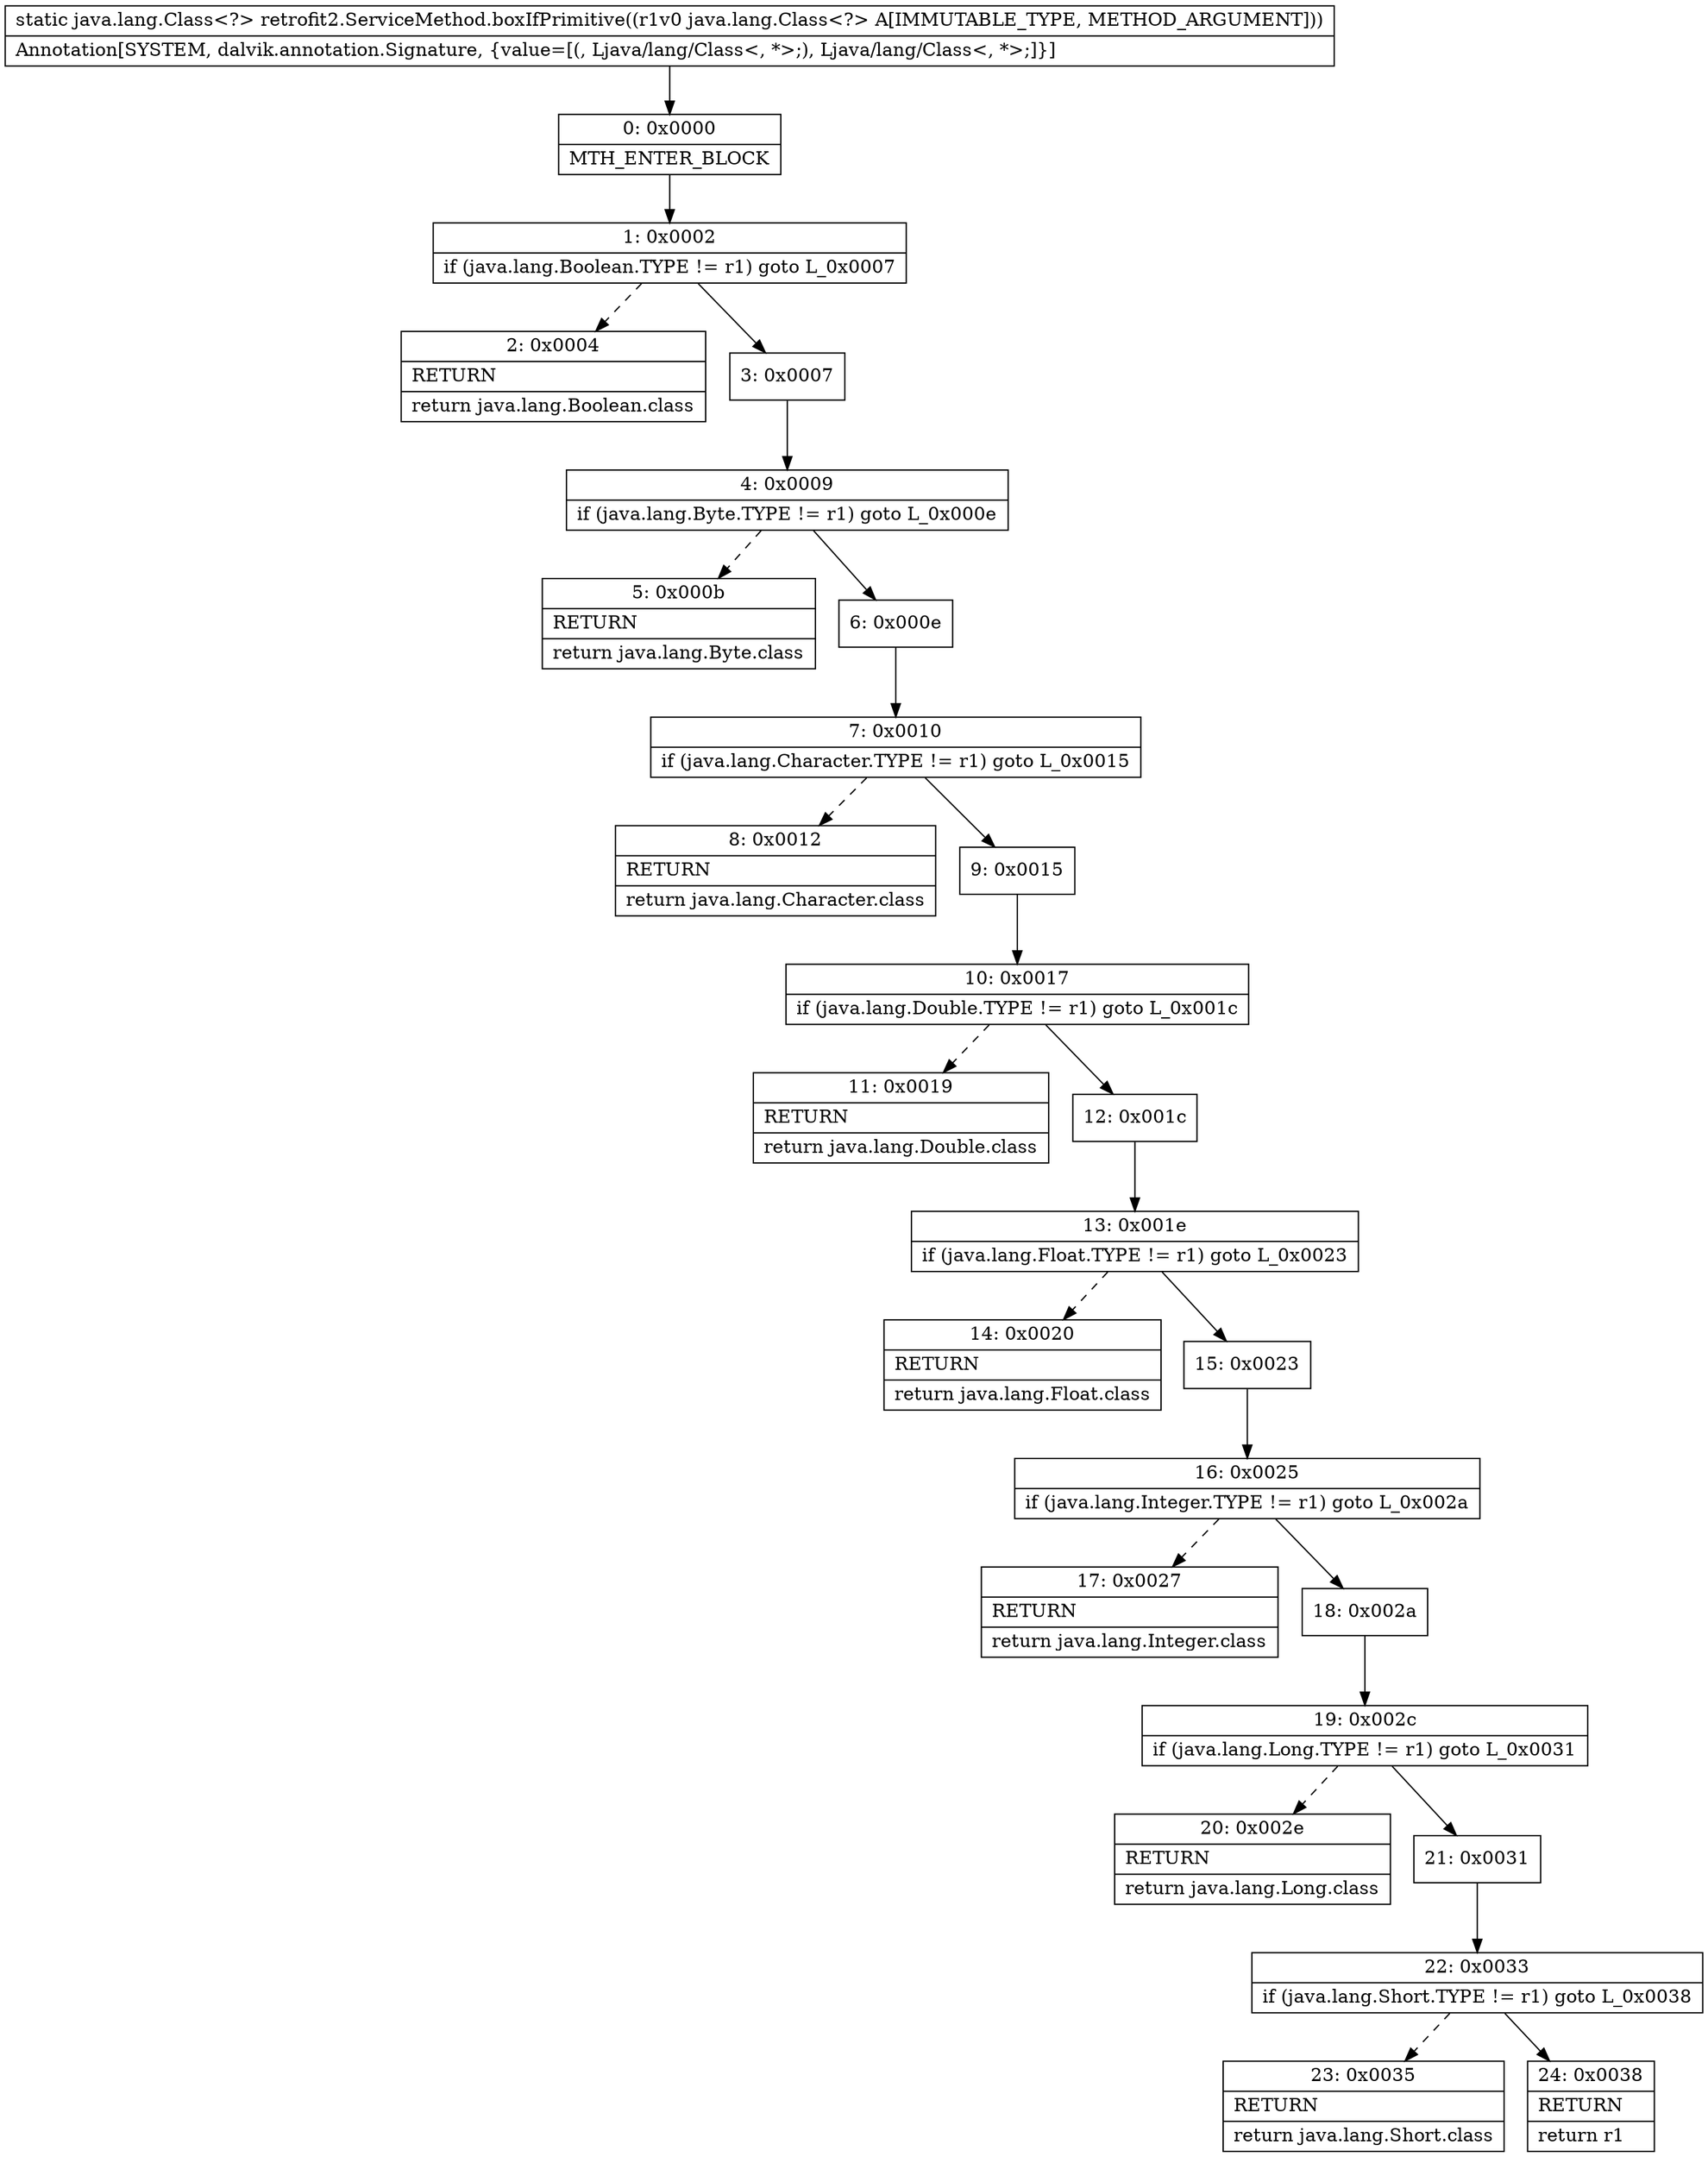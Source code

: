 digraph "CFG forretrofit2.ServiceMethod.boxIfPrimitive(Ljava\/lang\/Class;)Ljava\/lang\/Class;" {
Node_0 [shape=record,label="{0\:\ 0x0000|MTH_ENTER_BLOCK\l}"];
Node_1 [shape=record,label="{1\:\ 0x0002|if (java.lang.Boolean.TYPE != r1) goto L_0x0007\l}"];
Node_2 [shape=record,label="{2\:\ 0x0004|RETURN\l|return java.lang.Boolean.class\l}"];
Node_3 [shape=record,label="{3\:\ 0x0007}"];
Node_4 [shape=record,label="{4\:\ 0x0009|if (java.lang.Byte.TYPE != r1) goto L_0x000e\l}"];
Node_5 [shape=record,label="{5\:\ 0x000b|RETURN\l|return java.lang.Byte.class\l}"];
Node_6 [shape=record,label="{6\:\ 0x000e}"];
Node_7 [shape=record,label="{7\:\ 0x0010|if (java.lang.Character.TYPE != r1) goto L_0x0015\l}"];
Node_8 [shape=record,label="{8\:\ 0x0012|RETURN\l|return java.lang.Character.class\l}"];
Node_9 [shape=record,label="{9\:\ 0x0015}"];
Node_10 [shape=record,label="{10\:\ 0x0017|if (java.lang.Double.TYPE != r1) goto L_0x001c\l}"];
Node_11 [shape=record,label="{11\:\ 0x0019|RETURN\l|return java.lang.Double.class\l}"];
Node_12 [shape=record,label="{12\:\ 0x001c}"];
Node_13 [shape=record,label="{13\:\ 0x001e|if (java.lang.Float.TYPE != r1) goto L_0x0023\l}"];
Node_14 [shape=record,label="{14\:\ 0x0020|RETURN\l|return java.lang.Float.class\l}"];
Node_15 [shape=record,label="{15\:\ 0x0023}"];
Node_16 [shape=record,label="{16\:\ 0x0025|if (java.lang.Integer.TYPE != r1) goto L_0x002a\l}"];
Node_17 [shape=record,label="{17\:\ 0x0027|RETURN\l|return java.lang.Integer.class\l}"];
Node_18 [shape=record,label="{18\:\ 0x002a}"];
Node_19 [shape=record,label="{19\:\ 0x002c|if (java.lang.Long.TYPE != r1) goto L_0x0031\l}"];
Node_20 [shape=record,label="{20\:\ 0x002e|RETURN\l|return java.lang.Long.class\l}"];
Node_21 [shape=record,label="{21\:\ 0x0031}"];
Node_22 [shape=record,label="{22\:\ 0x0033|if (java.lang.Short.TYPE != r1) goto L_0x0038\l}"];
Node_23 [shape=record,label="{23\:\ 0x0035|RETURN\l|return java.lang.Short.class\l}"];
Node_24 [shape=record,label="{24\:\ 0x0038|RETURN\l|return r1\l}"];
MethodNode[shape=record,label="{static java.lang.Class\<?\> retrofit2.ServiceMethod.boxIfPrimitive((r1v0 java.lang.Class\<?\> A[IMMUTABLE_TYPE, METHOD_ARGUMENT]))  | Annotation[SYSTEM, dalvik.annotation.Signature, \{value=[(, Ljava\/lang\/Class\<, *\>;), Ljava\/lang\/Class\<, *\>;]\}]\l}"];
MethodNode -> Node_0;
Node_0 -> Node_1;
Node_1 -> Node_2[style=dashed];
Node_1 -> Node_3;
Node_3 -> Node_4;
Node_4 -> Node_5[style=dashed];
Node_4 -> Node_6;
Node_6 -> Node_7;
Node_7 -> Node_8[style=dashed];
Node_7 -> Node_9;
Node_9 -> Node_10;
Node_10 -> Node_11[style=dashed];
Node_10 -> Node_12;
Node_12 -> Node_13;
Node_13 -> Node_14[style=dashed];
Node_13 -> Node_15;
Node_15 -> Node_16;
Node_16 -> Node_17[style=dashed];
Node_16 -> Node_18;
Node_18 -> Node_19;
Node_19 -> Node_20[style=dashed];
Node_19 -> Node_21;
Node_21 -> Node_22;
Node_22 -> Node_23[style=dashed];
Node_22 -> Node_24;
}

